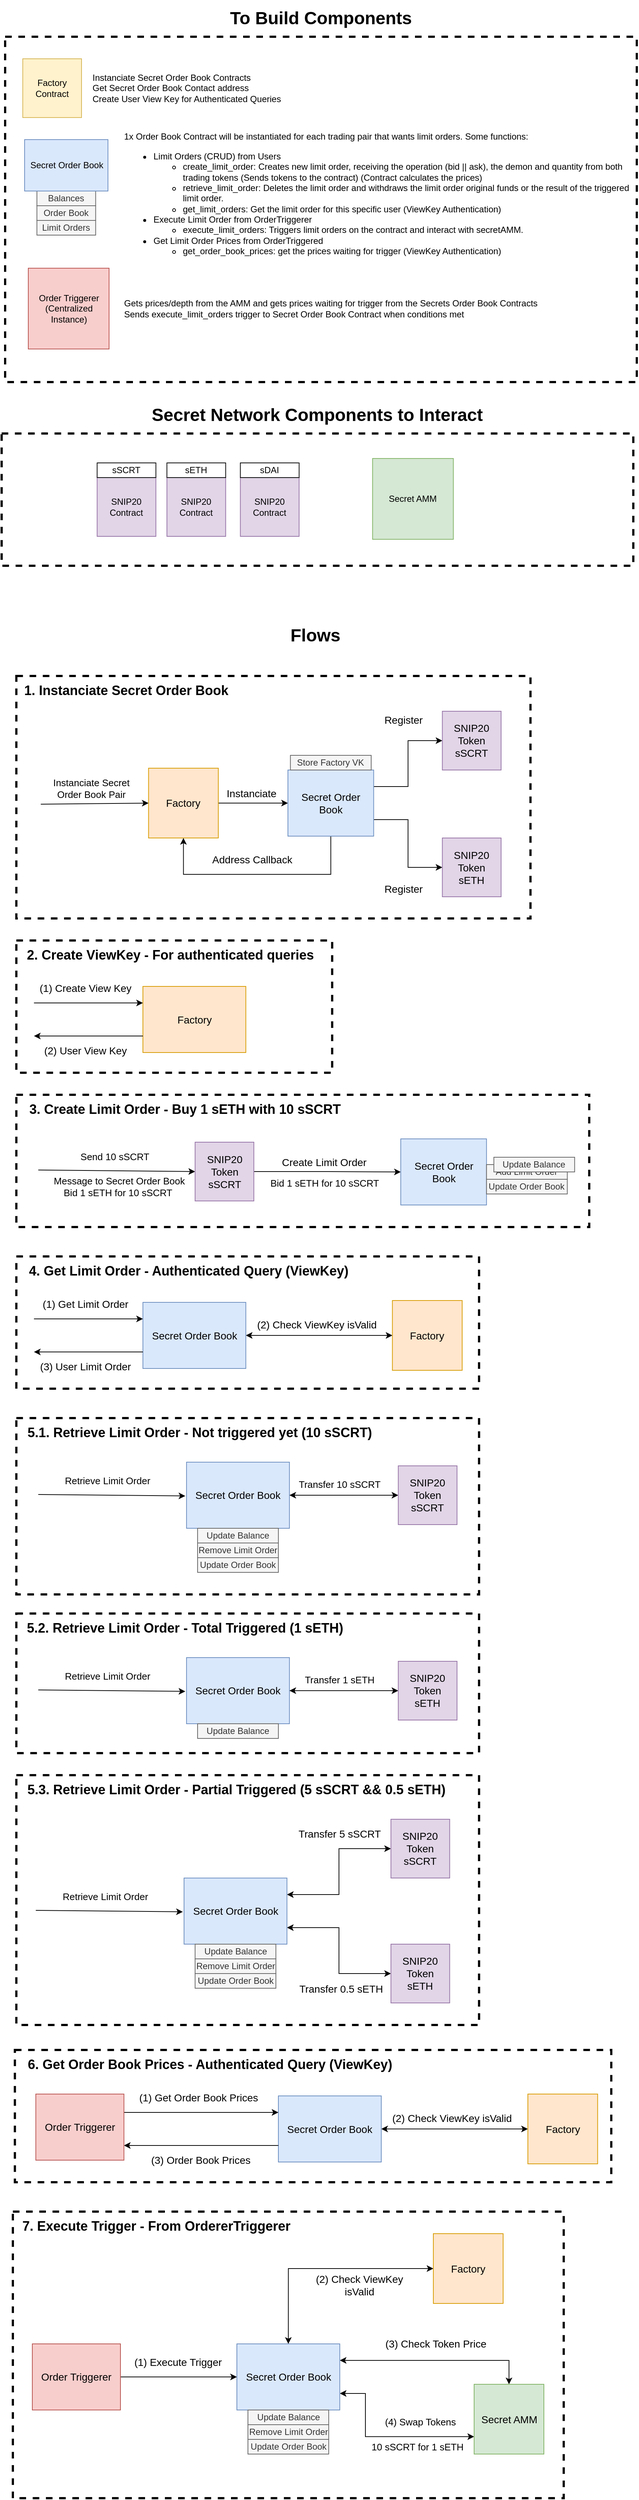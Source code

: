 <mxfile version="14.2.7" type="github">
  <diagram id="5oaMH4ZUgWZp9NCCxD_T" name="Page-1">
    <mxGraphModel dx="3560" dy="2648" grid="1" gridSize="10" guides="1" tooltips="1" connect="1" arrows="1" fold="1" page="1" pageScale="1" pageWidth="850" pageHeight="1100" math="0" shadow="0">
      <root>
        <mxCell id="0" />
        <mxCell id="1" parent="0" />
        <mxCell id="tTHf1RySXlvjNt78tsi--60" value="" style="rounded=0;whiteSpace=wrap;html=1;dashed=1;strokeWidth=3;" parent="1" vertex="1">
          <mxGeometry x="-174.75" y="140" width="700" height="330" as="geometry" />
        </mxCell>
        <mxCell id="tTHf1RySXlvjNt78tsi--49" value="" style="rounded=0;whiteSpace=wrap;html=1;dashed=1;strokeWidth=3;" parent="1" vertex="1">
          <mxGeometry x="-194.75" y="-190" width="860" height="180" as="geometry" />
        </mxCell>
        <mxCell id="tTHf1RySXlvjNt78tsi--26" value="" style="rounded=0;whiteSpace=wrap;html=1;dashed=1;strokeWidth=3;" parent="1" vertex="1">
          <mxGeometry x="-190" y="-730" width="860" height="470" as="geometry" />
        </mxCell>
        <mxCell id="tTHf1RySXlvjNt78tsi--21" value="SNIP20&lt;br&gt;Contract" style="whiteSpace=wrap;html=1;aspect=fixed;fillColor=#e1d5e7;strokeColor=#9673a6;" parent="1" vertex="1">
          <mxGeometry x="30.25" y="-130" width="80" height="80" as="geometry" />
        </mxCell>
        <mxCell id="tTHf1RySXlvjNt78tsi--22" value="sETH" style="rounded=0;whiteSpace=wrap;html=1;" parent="1" vertex="1">
          <mxGeometry x="30.25" y="-150" width="80" height="20" as="geometry" />
        </mxCell>
        <mxCell id="tTHf1RySXlvjNt78tsi--23" value="SNIP20&lt;br&gt;Contract" style="whiteSpace=wrap;html=1;aspect=fixed;fillColor=#e1d5e7;strokeColor=#9673a6;" parent="1" vertex="1">
          <mxGeometry x="130.25" y="-130" width="80" height="80" as="geometry" />
        </mxCell>
        <mxCell id="tTHf1RySXlvjNt78tsi--24" value="sDAI" style="rounded=0;whiteSpace=wrap;html=1;" parent="1" vertex="1">
          <mxGeometry x="130.25" y="-150" width="80" height="20" as="geometry" />
        </mxCell>
        <mxCell id="tTHf1RySXlvjNt78tsi--25" value="&lt;b&gt;&lt;font style=&quot;font-size: 24px&quot;&gt;Secret Network Components to Interact&lt;/font&gt;&lt;/b&gt;" style="text;html=1;strokeColor=none;fillColor=none;align=center;verticalAlign=middle;whiteSpace=wrap;rounded=0;" parent="1" vertex="1">
          <mxGeometry x="-184.75" y="-240" width="840" height="50" as="geometry" />
        </mxCell>
        <mxCell id="tTHf1RySXlvjNt78tsi--30" value="Factory Contract" style="whiteSpace=wrap;html=1;aspect=fixed;fillColor=#fff2cc;strokeColor=#d6b656;" parent="1" vertex="1">
          <mxGeometry x="-166" y="-700" width="80" height="80" as="geometry" />
        </mxCell>
        <mxCell id="tTHf1RySXlvjNt78tsi--31" value="Instanciate Secret Order Book Contracts&lt;br&gt;Get Secret Order Book Contact address&lt;br&gt;Create User View Key for Authenticated Queries" style="text;html=1;strokeColor=none;fillColor=none;align=left;verticalAlign=middle;whiteSpace=wrap;rounded=0;dashed=1;" parent="1" vertex="1">
          <mxGeometry x="-72.87" y="-690" width="332.5" height="60" as="geometry" />
        </mxCell>
        <mxCell id="tTHf1RySXlvjNt78tsi--35" value="1x Order Book Contract will be instantiated for each trading pair that wants limit orders. Some functions:&lt;br&gt;&lt;ul&gt;&lt;li&gt;Limit Orders (CRUD) from Users&lt;/li&gt;&lt;ul&gt;&lt;li&gt;create_limit_order: Creates new limit order, receiving the operation (bid || ask), the demon and quantity from both trading tokens (Sends tokens to the contract) (Contract calculates the prices)&lt;/li&gt;&lt;li&gt;retrieve_limit_order: Deletes the limit order and withdraws the limit order original funds or the result of the triggered limit order.&lt;/li&gt;&lt;li&gt;get_limit_orders: Get the limit order for this specific user (ViewKey Authentication)&lt;/li&gt;&lt;/ul&gt;&lt;li&gt;Execute Limit Order from OrderTriggerer&lt;/li&gt;&lt;ul&gt;&lt;li&gt;execute_limit_orders: Triggers limit orders on the contract and interact with secretAMM.&lt;/li&gt;&lt;/ul&gt;&lt;li&gt;Get Limit Order Prices from OrderTriggered&lt;/li&gt;&lt;ul&gt;&lt;li&gt;get_order_book_prices: get the prices waiting for trigger (ViewKey Authentication)&lt;/li&gt;&lt;/ul&gt;&lt;/ul&gt;" style="text;html=1;strokeColor=none;fillColor=none;align=left;verticalAlign=middle;whiteSpace=wrap;rounded=0;dashed=1;" parent="1" vertex="1">
          <mxGeometry x="-30" y="-605" width="690" height="190" as="geometry" />
        </mxCell>
        <mxCell id="tTHf1RySXlvjNt78tsi--40" value="&lt;b&gt;&lt;font style=&quot;font-size: 24px&quot;&gt;To Build Components&lt;/font&gt;&lt;/b&gt;" style="text;html=1;strokeColor=none;fillColor=none;align=center;verticalAlign=middle;whiteSpace=wrap;rounded=0;" parent="1" vertex="1">
          <mxGeometry x="-180" y="-780" width="840" height="50" as="geometry" />
        </mxCell>
        <mxCell id="tTHf1RySXlvjNt78tsi--41" value="Order Triggerer&lt;br&gt;(Centralized Instance)" style="whiteSpace=wrap;html=1;aspect=fixed;fillColor=#f8cecc;strokeColor=#b85450;" parent="1" vertex="1">
          <mxGeometry x="-158.5" y="-415" width="110" height="110" as="geometry" />
        </mxCell>
        <mxCell id="tTHf1RySXlvjNt78tsi--42" value="Gets prices/depth from the AMM and gets prices waiting for trigger from the Secrets Order Book Contracts&lt;br&gt;Sends execute_limit_orders trigger to Secret Order Book Contract when conditions met&amp;nbsp;" style="text;html=1;strokeColor=none;fillColor=none;align=left;verticalAlign=middle;whiteSpace=wrap;rounded=0;dashed=1;" parent="1" vertex="1">
          <mxGeometry x="-30" y="-390" width="592.5" height="60" as="geometry" />
        </mxCell>
        <mxCell id="tTHf1RySXlvjNt78tsi--43" value="SNIP20&lt;br&gt;Contract" style="whiteSpace=wrap;html=1;aspect=fixed;fillColor=#e1d5e7;strokeColor=#9673a6;" parent="1" vertex="1">
          <mxGeometry x="-64.75" y="-130" width="80" height="80" as="geometry" />
        </mxCell>
        <mxCell id="tTHf1RySXlvjNt78tsi--44" value="sSCRT" style="rounded=0;whiteSpace=wrap;html=1;" parent="1" vertex="1">
          <mxGeometry x="-64.75" y="-150" width="80" height="20" as="geometry" />
        </mxCell>
        <mxCell id="tTHf1RySXlvjNt78tsi--48" value="Secret AMM" style="whiteSpace=wrap;html=1;aspect=fixed;fillColor=#d5e8d4;strokeColor=#82b366;" parent="1" vertex="1">
          <mxGeometry x="310.25" y="-156" width="110" height="110" as="geometry" />
        </mxCell>
        <mxCell id="tTHf1RySXlvjNt78tsi--51" value="Balances" style="rounded=0;whiteSpace=wrap;html=1;fillColor=#f5f5f5;strokeColor=#666666;fontColor=#333333;" parent="1" vertex="1">
          <mxGeometry x="-146.75" y="-520" width="80" height="20" as="geometry" />
        </mxCell>
        <mxCell id="tTHf1RySXlvjNt78tsi--53" value="Order Book" style="rounded=0;whiteSpace=wrap;html=1;fillColor=#f5f5f5;strokeColor=#666666;fontColor=#333333;" parent="1" vertex="1">
          <mxGeometry x="-146.75" y="-500" width="80" height="20" as="geometry" />
        </mxCell>
        <mxCell id="tTHf1RySXlvjNt78tsi--55" value="Limit Orders" style="rounded=0;whiteSpace=wrap;html=1;fillColor=#f5f5f5;strokeColor=#666666;fontColor=#333333;" parent="1" vertex="1">
          <mxGeometry x="-146.75" y="-480" width="80" height="20" as="geometry" />
        </mxCell>
        <mxCell id="tTHf1RySXlvjNt78tsi--57" value="Secret Order Book" style="rounded=0;whiteSpace=wrap;html=1;fillColor=#dae8fc;strokeColor=#6c8ebf;" parent="1" vertex="1">
          <mxGeometry x="-163.5" y="-590" width="113.5" height="70" as="geometry" />
        </mxCell>
        <mxCell id="tTHf1RySXlvjNt78tsi--59" value="&lt;b&gt;&lt;font style=&quot;font-size: 18px&quot;&gt;1. Instanciate Secret Order Book&lt;/font&gt;&lt;/b&gt;" style="text;html=1;strokeColor=none;fillColor=none;align=center;verticalAlign=middle;whiteSpace=wrap;rounded=0;dashed=1;" parent="1" vertex="1">
          <mxGeometry x="-194.75" y="150" width="340" height="20" as="geometry" />
        </mxCell>
        <mxCell id="tTHf1RySXlvjNt78tsi--72" value="&lt;font style=&quot;font-size: 14px&quot;&gt;Instanciate&lt;/font&gt;" style="edgeStyle=orthogonalEdgeStyle;rounded=0;orthogonalLoop=1;jettySize=auto;html=1;exitX=1;exitY=0.5;exitDx=0;exitDy=0;" parent="1" source="tTHf1RySXlvjNt78tsi--61" target="tTHf1RySXlvjNt78tsi--62" edge="1">
          <mxGeometry x="-0.05" y="13" relative="1" as="geometry">
            <mxPoint as="offset" />
          </mxGeometry>
        </mxCell>
        <mxCell id="tTHf1RySXlvjNt78tsi--61" value="&lt;font style=&quot;font-size: 14px&quot;&gt;Factory&lt;/font&gt;" style="whiteSpace=wrap;html=1;aspect=fixed;fillColor=#ffe6cc;strokeColor=#d79b00;" parent="1" vertex="1">
          <mxGeometry x="5.25" y="265.5" width="95" height="95" as="geometry" />
        </mxCell>
        <mxCell id="tTHf1RySXlvjNt78tsi--76" style="edgeStyle=orthogonalEdgeStyle;rounded=0;orthogonalLoop=1;jettySize=auto;html=1;exitX=1;exitY=0.25;exitDx=0;exitDy=0;entryX=0;entryY=0.5;entryDx=0;entryDy=0;fontSize=13;" parent="1" source="tTHf1RySXlvjNt78tsi--62" target="tTHf1RySXlvjNt78tsi--70" edge="1">
          <mxGeometry relative="1" as="geometry" />
        </mxCell>
        <mxCell id="tTHf1RySXlvjNt78tsi--79" value="&lt;font style=&quot;font-size: 14px&quot;&gt;Register&lt;/font&gt;" style="edgeLabel;html=1;align=center;verticalAlign=middle;resizable=0;points=[];fontSize=14;" parent="tTHf1RySXlvjNt78tsi--76" vertex="1" connectable="0">
          <mxGeometry x="-0.441" y="2" relative="1" as="geometry">
            <mxPoint x="-3.53" y="-88.53" as="offset" />
          </mxGeometry>
        </mxCell>
        <mxCell id="tTHf1RySXlvjNt78tsi--77" style="edgeStyle=orthogonalEdgeStyle;rounded=0;orthogonalLoop=1;jettySize=auto;html=1;exitX=1;exitY=0.75;exitDx=0;exitDy=0;entryX=0;entryY=0.5;entryDx=0;entryDy=0;fontSize=13;" parent="1" source="tTHf1RySXlvjNt78tsi--62" target="tTHf1RySXlvjNt78tsi--68" edge="1">
          <mxGeometry relative="1" as="geometry" />
        </mxCell>
        <mxCell id="tTHf1RySXlvjNt78tsi--80" value="Register" style="edgeLabel;html=1;align=center;verticalAlign=middle;resizable=0;points=[];fontSize=14;" parent="tTHf1RySXlvjNt78tsi--77" vertex="1" connectable="0">
          <mxGeometry x="0.206" relative="1" as="geometry">
            <mxPoint x="-6.79" y="46.03" as="offset" />
          </mxGeometry>
        </mxCell>
        <mxCell id="tTHf1RySXlvjNt78tsi--81" style="edgeStyle=orthogonalEdgeStyle;rounded=0;orthogonalLoop=1;jettySize=auto;html=1;exitX=0.5;exitY=1;exitDx=0;exitDy=0;entryX=0.5;entryY=1;entryDx=0;entryDy=0;fontSize=14;" parent="1" source="tTHf1RySXlvjNt78tsi--62" target="tTHf1RySXlvjNt78tsi--61" edge="1">
          <mxGeometry relative="1" as="geometry">
            <Array as="points">
              <mxPoint x="253.25" y="410" />
              <mxPoint x="53.25" y="410" />
            </Array>
          </mxGeometry>
        </mxCell>
        <mxCell id="tTHf1RySXlvjNt78tsi--82" value="Address Callback" style="edgeLabel;html=1;align=center;verticalAlign=middle;resizable=0;points=[];fontSize=14;" parent="tTHf1RySXlvjNt78tsi--81" vertex="1" connectable="0">
          <mxGeometry x="0.266" relative="1" as="geometry">
            <mxPoint x="31.84" y="-20.06" as="offset" />
          </mxGeometry>
        </mxCell>
        <mxCell id="tTHf1RySXlvjNt78tsi--62" value="&lt;font style=&quot;font-size: 14px&quot;&gt;Secret Order Book&lt;/font&gt;" style="rounded=0;whiteSpace=wrap;html=1;fillColor=#dae8fc;strokeColor=#6c8ebf;" parent="1" vertex="1">
          <mxGeometry x="195" y="268" width="116.75" height="90" as="geometry" />
        </mxCell>
        <mxCell id="tTHf1RySXlvjNt78tsi--68" value="&lt;font style=&quot;font-size: 14px&quot;&gt;SNIP20&lt;br&gt;Token&lt;br&gt;sETH&lt;br&gt;&lt;/font&gt;" style="whiteSpace=wrap;html=1;aspect=fixed;fillColor=#e1d5e7;strokeColor=#9673a6;" parent="1" vertex="1">
          <mxGeometry x="405.25" y="360.5" width="80" height="80" as="geometry" />
        </mxCell>
        <mxCell id="tTHf1RySXlvjNt78tsi--70" value="&lt;font style=&quot;font-size: 14px&quot;&gt;SNIP20&lt;br&gt;Token&lt;br&gt;sSCRT&lt;br&gt;&lt;/font&gt;" style="whiteSpace=wrap;html=1;aspect=fixed;fillColor=#e1d5e7;strokeColor=#9673a6;" parent="1" vertex="1">
          <mxGeometry x="405.25" y="188" width="80" height="80" as="geometry" />
        </mxCell>
        <mxCell id="tTHf1RySXlvjNt78tsi--73" value="" style="endArrow=classic;html=1;entryX=0;entryY=0.5;entryDx=0;entryDy=0;" parent="1" target="tTHf1RySXlvjNt78tsi--61" edge="1">
          <mxGeometry width="50" height="50" relative="1" as="geometry">
            <mxPoint x="-141.5" y="314.5" as="sourcePoint" />
            <mxPoint x="8.5" y="315" as="targetPoint" />
          </mxGeometry>
        </mxCell>
        <mxCell id="tTHf1RySXlvjNt78tsi--74" value="Instanciate Secret &lt;br style=&quot;font-size: 13px;&quot;&gt;Order Book Pair" style="edgeLabel;html=1;align=center;verticalAlign=middle;resizable=0;points=[];fontStyle=0;fontSize=13;" parent="tTHf1RySXlvjNt78tsi--73" vertex="1" connectable="0">
          <mxGeometry x="0.492" y="1" relative="1" as="geometry">
            <mxPoint x="-41.47" y="-19.37" as="offset" />
          </mxGeometry>
        </mxCell>
        <mxCell id="Mdr6AUOhPEwGtwTT3Bjl-1" value="" style="rounded=0;whiteSpace=wrap;html=1;dashed=1;strokeWidth=3;" parent="1" vertex="1">
          <mxGeometry x="-174.75" y="710" width="780" height="180" as="geometry" />
        </mxCell>
        <mxCell id="Mdr6AUOhPEwGtwTT3Bjl-2" value="&lt;b&gt;&lt;font style=&quot;font-size: 18px&quot;&gt;3. Create Limit Order - Buy 1 sETH with 10 sSCRT&lt;br&gt;&lt;/font&gt;&lt;/b&gt;" style="text;html=1;strokeColor=none;fillColor=none;align=center;verticalAlign=middle;whiteSpace=wrap;rounded=0;dashed=1;" parent="1" vertex="1">
          <mxGeometry x="-164.75" y="720" width="440" height="20" as="geometry" />
        </mxCell>
        <mxCell id="Mdr6AUOhPEwGtwTT3Bjl-3" value="&lt;span style=&quot;font-size: 14px&quot;&gt;Create Limit Order&lt;/span&gt;" style="edgeStyle=orthogonalEdgeStyle;rounded=0;orthogonalLoop=1;jettySize=auto;html=1;exitX=1;exitY=0.5;exitDx=0;exitDy=0;" parent="1" source="Mdr6AUOhPEwGtwTT3Bjl-16" target="Mdr6AUOhPEwGtwTT3Bjl-11" edge="1">
          <mxGeometry x="-0.05" y="13" relative="1" as="geometry">
            <mxPoint as="offset" />
            <mxPoint x="163.63" y="812.5" as="sourcePoint" />
          </mxGeometry>
        </mxCell>
        <mxCell id="Mdr6AUOhPEwGtwTT3Bjl-11" value="&lt;font style=&quot;font-size: 14px&quot;&gt;Secret Order Book&lt;/font&gt;" style="rounded=0;whiteSpace=wrap;html=1;fillColor=#dae8fc;strokeColor=#6c8ebf;" parent="1" vertex="1">
          <mxGeometry x="348.63" y="770" width="116.75" height="90" as="geometry" />
        </mxCell>
        <mxCell id="Mdr6AUOhPEwGtwTT3Bjl-14" value="" style="endArrow=classic;html=1;entryX=0;entryY=0.5;entryDx=0;entryDy=0;exitX=0.029;exitY=0.524;exitDx=0;exitDy=0;exitPerimeter=0;" parent="1" target="Mdr6AUOhPEwGtwTT3Bjl-16" edge="1">
          <mxGeometry width="50" height="50" relative="1" as="geometry">
            <mxPoint x="-144.87" y="812.42" as="sourcePoint" />
            <mxPoint x="14.83" y="812.5" as="targetPoint" />
          </mxGeometry>
        </mxCell>
        <mxCell id="Mdr6AUOhPEwGtwTT3Bjl-15" value="Send 10 sSCRT" style="edgeLabel;html=1;align=center;verticalAlign=middle;resizable=0;points=[];fontStyle=0;fontSize=13;" parent="Mdr6AUOhPEwGtwTT3Bjl-14" vertex="1" connectable="0">
          <mxGeometry x="0.492" y="1" relative="1" as="geometry">
            <mxPoint x="-55.5" y="-19.37" as="offset" />
          </mxGeometry>
        </mxCell>
        <mxCell id="Mdr6AUOhPEwGtwTT3Bjl-16" value="&lt;font style=&quot;font-size: 14px&quot;&gt;SNIP20&lt;br&gt;Token&lt;br&gt;sSCRT&lt;br&gt;&lt;/font&gt;" style="whiteSpace=wrap;html=1;aspect=fixed;fillColor=#e1d5e7;strokeColor=#9673a6;" parent="1" vertex="1">
          <mxGeometry x="68.63" y="774.5" width="80" height="80" as="geometry" />
        </mxCell>
        <mxCell id="Mdr6AUOhPEwGtwTT3Bjl-18" value="Message to Secret Order Book&lt;br&gt;Bid 1 sETH for 10 sSCRT&amp;nbsp;" style="edgeLabel;html=1;align=center;verticalAlign=middle;resizable=0;points=[];fontStyle=0;fontSize=13;" parent="1" vertex="1" connectable="0">
          <mxGeometry x="-31.366" y="839.496" as="geometry">
            <mxPoint x="-4" y="-5" as="offset" />
          </mxGeometry>
        </mxCell>
        <mxCell id="Mdr6AUOhPEwGtwTT3Bjl-21" value="&lt;span style=&quot;font-size: 13px ; background-color: rgb(255 , 255 , 255)&quot;&gt;Bid 1 sETH for 10 sSCRT&amp;nbsp;&lt;/span&gt;" style="text;html=1;strokeColor=none;fillColor=none;align=center;verticalAlign=middle;whiteSpace=wrap;rounded=0;dashed=1;fontSize=14;" parent="1" vertex="1">
          <mxGeometry x="166.63" y="819.5" width="160" height="20" as="geometry" />
        </mxCell>
        <mxCell id="Mdr6AUOhPEwGtwTT3Bjl-25" value="Store Factory VK" style="rounded=0;whiteSpace=wrap;html=1;strokeWidth=1;fontSize=12;fillColor=#f5f5f5;strokeColor=#666666;fontColor=#333333;" parent="1" vertex="1">
          <mxGeometry x="198.38" y="248" width="110" height="20" as="geometry" />
        </mxCell>
        <mxCell id="Mdr6AUOhPEwGtwTT3Bjl-26" value="Add Limit Order" style="rounded=0;whiteSpace=wrap;html=1;strokeWidth=1;fontSize=12;fillColor=#f5f5f5;strokeColor=#666666;fontColor=#333333;" parent="1" vertex="1">
          <mxGeometry x="465.38" y="805" width="110" height="20" as="geometry" />
        </mxCell>
        <mxCell id="Mdr6AUOhPEwGtwTT3Bjl-27" value="Update Order Book" style="rounded=0;whiteSpace=wrap;html=1;strokeWidth=1;fontSize=12;fillColor=#f5f5f5;strokeColor=#666666;fontColor=#333333;" parent="1" vertex="1">
          <mxGeometry x="465.38" y="825" width="110" height="20" as="geometry" />
        </mxCell>
        <mxCell id="Mdr6AUOhPEwGtwTT3Bjl-41" value="" style="rounded=0;whiteSpace=wrap;html=1;dashed=1;strokeWidth=3;" parent="1" vertex="1">
          <mxGeometry x="-174.75" y="1150" width="630" height="240" as="geometry" />
        </mxCell>
        <mxCell id="Mdr6AUOhPEwGtwTT3Bjl-42" value="&lt;b&gt;&lt;font style=&quot;font-size: 18px&quot;&gt;5.1. Retrieve Limit Order - Not triggered yet (10 sSCRT)&lt;br&gt;&lt;/font&gt;&lt;/b&gt;" style="text;html=1;strokeColor=none;fillColor=none;align=center;verticalAlign=middle;whiteSpace=wrap;rounded=0;dashed=1;" parent="1" vertex="1">
          <mxGeometry x="-164.75" y="1160" width="480" height="20" as="geometry" />
        </mxCell>
        <mxCell id="Mdr6AUOhPEwGtwTT3Bjl-44" value="&lt;font style=&quot;font-size: 14px&quot;&gt;Secret Order Book&lt;/font&gt;" style="rounded=0;whiteSpace=wrap;html=1;fillColor=#dae8fc;strokeColor=#6c8ebf;" parent="1" vertex="1">
          <mxGeometry x="56.95" y="1210" width="140.13" height="90" as="geometry" />
        </mxCell>
        <mxCell id="Mdr6AUOhPEwGtwTT3Bjl-45" value="" style="endArrow=classic;html=1;entryX=0;entryY=0.5;entryDx=0;entryDy=0;exitX=1;exitY=0.5;exitDx=0;exitDy=0;startArrow=classic;startFill=1;" parent="1" source="Mdr6AUOhPEwGtwTT3Bjl-44" target="Mdr6AUOhPEwGtwTT3Bjl-47" edge="1">
          <mxGeometry width="50" height="50" relative="1" as="geometry">
            <mxPoint x="655.25" y="1167.92" as="sourcePoint" />
            <mxPoint x="814.95" y="1168" as="targetPoint" />
          </mxGeometry>
        </mxCell>
        <mxCell id="Mdr6AUOhPEwGtwTT3Bjl-46" value="Transfer 10 sSCRT" style="edgeLabel;html=1;align=center;verticalAlign=middle;resizable=0;points=[];fontStyle=0;fontSize=13;" parent="Mdr6AUOhPEwGtwTT3Bjl-45" vertex="1" connectable="0">
          <mxGeometry x="0.492" y="1" relative="1" as="geometry">
            <mxPoint x="-42.83" y="-14.0" as="offset" />
          </mxGeometry>
        </mxCell>
        <mxCell id="Mdr6AUOhPEwGtwTT3Bjl-47" value="&lt;font style=&quot;font-size: 14px&quot;&gt;SNIP20&lt;br&gt;Token&lt;br&gt;sSCRT&lt;br&gt;&lt;/font&gt;" style="whiteSpace=wrap;html=1;aspect=fixed;fillColor=#e1d5e7;strokeColor=#9673a6;" parent="1" vertex="1">
          <mxGeometry x="345.25" y="1215" width="80" height="80" as="geometry" />
        </mxCell>
        <mxCell id="Mdr6AUOhPEwGtwTT3Bjl-50" value="Update Balance" style="rounded=0;whiteSpace=wrap;html=1;strokeWidth=1;fontSize=12;fillColor=#f5f5f5;strokeColor=#666666;fontColor=#333333;" parent="1" vertex="1">
          <mxGeometry x="72.01" y="1300" width="110" height="20" as="geometry" />
        </mxCell>
        <mxCell id="Mdr6AUOhPEwGtwTT3Bjl-51" value="Remove Limit Order" style="rounded=0;whiteSpace=wrap;html=1;strokeWidth=1;fontSize=12;fillColor=#f5f5f5;strokeColor=#666666;fontColor=#333333;" parent="1" vertex="1">
          <mxGeometry x="72.01" y="1320" width="110" height="20" as="geometry" />
        </mxCell>
        <mxCell id="Mdr6AUOhPEwGtwTT3Bjl-52" value="Update Order Book" style="rounded=0;whiteSpace=wrap;html=1;strokeWidth=1;fontSize=12;fillColor=#f5f5f5;strokeColor=#666666;fontColor=#333333;" parent="1" vertex="1">
          <mxGeometry x="72.01" y="1340" width="110" height="20" as="geometry" />
        </mxCell>
        <mxCell id="Mdr6AUOhPEwGtwTT3Bjl-53" value="" style="endArrow=classic;html=1;exitX=0.029;exitY=0.524;exitDx=0;exitDy=0;exitPerimeter=0;" parent="1" edge="1">
          <mxGeometry width="50" height="50" relative="1" as="geometry">
            <mxPoint x="-144.87" y="1253.96" as="sourcePoint" />
            <mxPoint x="55.25" y="1256" as="targetPoint" />
          </mxGeometry>
        </mxCell>
        <mxCell id="Mdr6AUOhPEwGtwTT3Bjl-54" value="Retrieve Limit Order" style="edgeLabel;html=1;align=center;verticalAlign=middle;resizable=0;points=[];fontStyle=0;fontSize=13;" parent="Mdr6AUOhPEwGtwTT3Bjl-53" vertex="1" connectable="0">
          <mxGeometry x="0.492" y="1" relative="1" as="geometry">
            <mxPoint x="-55.5" y="-19.37" as="offset" />
          </mxGeometry>
        </mxCell>
        <mxCell id="Mdr6AUOhPEwGtwTT3Bjl-55" value="" style="rounded=0;whiteSpace=wrap;html=1;dashed=1;strokeWidth=3;" parent="1" vertex="1">
          <mxGeometry x="-174.75" y="1416" width="630" height="190" as="geometry" />
        </mxCell>
        <mxCell id="Mdr6AUOhPEwGtwTT3Bjl-56" value="&lt;b&gt;&lt;font style=&quot;font-size: 18px&quot;&gt;5.2. Retrieve Limit Order - Total Triggered (1 sETH)&lt;br&gt;&lt;/font&gt;&lt;/b&gt;" style="text;html=1;strokeColor=none;fillColor=none;align=center;verticalAlign=middle;whiteSpace=wrap;rounded=0;dashed=1;" parent="1" vertex="1">
          <mxGeometry x="-164.75" y="1426" width="440" height="20" as="geometry" />
        </mxCell>
        <mxCell id="Mdr6AUOhPEwGtwTT3Bjl-57" value="&lt;font style=&quot;font-size: 14px&quot;&gt;Secret Order Book&lt;/font&gt;" style="rounded=0;whiteSpace=wrap;html=1;fillColor=#dae8fc;strokeColor=#6c8ebf;" parent="1" vertex="1">
          <mxGeometry x="56.95" y="1476" width="140.13" height="90" as="geometry" />
        </mxCell>
        <mxCell id="Mdr6AUOhPEwGtwTT3Bjl-58" value="" style="endArrow=classic;html=1;entryX=0;entryY=0.5;entryDx=0;entryDy=0;exitX=1;exitY=0.5;exitDx=0;exitDy=0;startArrow=classic;startFill=1;" parent="1" source="Mdr6AUOhPEwGtwTT3Bjl-57" target="Mdr6AUOhPEwGtwTT3Bjl-60" edge="1">
          <mxGeometry width="50" height="50" relative="1" as="geometry">
            <mxPoint x="655.25" y="1433.92" as="sourcePoint" />
            <mxPoint x="814.95" y="1434" as="targetPoint" />
          </mxGeometry>
        </mxCell>
        <mxCell id="Mdr6AUOhPEwGtwTT3Bjl-59" value="Transfer 1 sETH" style="edgeLabel;html=1;align=center;verticalAlign=middle;resizable=0;points=[];fontStyle=0;fontSize=13;" parent="Mdr6AUOhPEwGtwTT3Bjl-58" vertex="1" connectable="0">
          <mxGeometry x="0.492" y="1" relative="1" as="geometry">
            <mxPoint x="-42.83" y="-14.0" as="offset" />
          </mxGeometry>
        </mxCell>
        <mxCell id="Mdr6AUOhPEwGtwTT3Bjl-60" value="&lt;font style=&quot;font-size: 14px&quot;&gt;SNIP20&lt;br&gt;Token&lt;br&gt;sETH&lt;br&gt;&lt;/font&gt;" style="whiteSpace=wrap;html=1;aspect=fixed;fillColor=#e1d5e7;strokeColor=#9673a6;" parent="1" vertex="1">
          <mxGeometry x="345.25" y="1481" width="80" height="80" as="geometry" />
        </mxCell>
        <mxCell id="Mdr6AUOhPEwGtwTT3Bjl-61" value="Update Balance" style="rounded=0;whiteSpace=wrap;html=1;strokeWidth=1;fontSize=12;fillColor=#f5f5f5;strokeColor=#666666;fontColor=#333333;" parent="1" vertex="1">
          <mxGeometry x="72.01" y="1566" width="110" height="20" as="geometry" />
        </mxCell>
        <mxCell id="Mdr6AUOhPEwGtwTT3Bjl-64" value="" style="endArrow=classic;html=1;exitX=0.029;exitY=0.524;exitDx=0;exitDy=0;exitPerimeter=0;" parent="1" edge="1">
          <mxGeometry width="50" height="50" relative="1" as="geometry">
            <mxPoint x="-144.87" y="1519.96" as="sourcePoint" />
            <mxPoint x="55.25" y="1522" as="targetPoint" />
          </mxGeometry>
        </mxCell>
        <mxCell id="Mdr6AUOhPEwGtwTT3Bjl-65" value="Retrieve Limit Order" style="edgeLabel;html=1;align=center;verticalAlign=middle;resizable=0;points=[];fontStyle=0;fontSize=13;" parent="Mdr6AUOhPEwGtwTT3Bjl-64" vertex="1" connectable="0">
          <mxGeometry x="0.492" y="1" relative="1" as="geometry">
            <mxPoint x="-55.5" y="-19.37" as="offset" />
          </mxGeometry>
        </mxCell>
        <mxCell id="Mdr6AUOhPEwGtwTT3Bjl-66" value="" style="rounded=0;whiteSpace=wrap;html=1;dashed=1;strokeWidth=3;" parent="1" vertex="1">
          <mxGeometry x="-174.75" y="1636" width="630" height="340" as="geometry" />
        </mxCell>
        <mxCell id="Mdr6AUOhPEwGtwTT3Bjl-67" value="&lt;b&gt;&lt;font style=&quot;font-size: 18px&quot;&gt;5.3. Retrieve Limit Order - Partial Triggered (5 sSCRT &amp;amp;&amp;amp; 0.5 sETH)&lt;br&gt;&lt;/font&gt;&lt;/b&gt;" style="text;html=1;strokeColor=none;fillColor=none;align=center;verticalAlign=middle;whiteSpace=wrap;rounded=0;dashed=1;" parent="1" vertex="1">
          <mxGeometry x="-164.75" y="1646" width="580" height="20" as="geometry" />
        </mxCell>
        <mxCell id="Mdr6AUOhPEwGtwTT3Bjl-79" style="edgeStyle=orthogonalEdgeStyle;rounded=0;orthogonalLoop=1;jettySize=auto;html=1;exitX=1;exitY=0.25;exitDx=0;exitDy=0;entryX=0;entryY=0.5;entryDx=0;entryDy=0;startArrow=classic;startFill=1;fontSize=12;" parent="1" source="Mdr6AUOhPEwGtwTT3Bjl-68" target="Mdr6AUOhPEwGtwTT3Bjl-71" edge="1">
          <mxGeometry relative="1" as="geometry" />
        </mxCell>
        <mxCell id="Mdr6AUOhPEwGtwTT3Bjl-83" value="Transfer 5 sSCRT" style="edgeLabel;html=1;align=center;verticalAlign=middle;resizable=0;points=[];fontSize=14;" parent="Mdr6AUOhPEwGtwTT3Bjl-79" vertex="1" connectable="0">
          <mxGeometry x="0.476" relative="1" as="geometry">
            <mxPoint x="-16.57" y="-20.04" as="offset" />
          </mxGeometry>
        </mxCell>
        <mxCell id="Mdr6AUOhPEwGtwTT3Bjl-81" style="edgeStyle=orthogonalEdgeStyle;rounded=0;orthogonalLoop=1;jettySize=auto;html=1;exitX=1;exitY=0.75;exitDx=0;exitDy=0;startArrow=classic;startFill=1;fontSize=12;" parent="1" source="Mdr6AUOhPEwGtwTT3Bjl-68" target="Mdr6AUOhPEwGtwTT3Bjl-80" edge="1">
          <mxGeometry relative="1" as="geometry" />
        </mxCell>
        <mxCell id="Mdr6AUOhPEwGtwTT3Bjl-84" value="Transfer 0.5 sETH" style="edgeLabel;html=1;align=center;verticalAlign=middle;resizable=0;points=[];fontSize=14;" parent="Mdr6AUOhPEwGtwTT3Bjl-81" vertex="1" connectable="0">
          <mxGeometry x="0.146" y="2" relative="1" as="geometry">
            <mxPoint y="36.79" as="offset" />
          </mxGeometry>
        </mxCell>
        <mxCell id="Mdr6AUOhPEwGtwTT3Bjl-68" value="&lt;font style=&quot;font-size: 14px&quot;&gt;Secret Order Book&lt;/font&gt;" style="rounded=0;whiteSpace=wrap;html=1;fillColor=#dae8fc;strokeColor=#6c8ebf;" parent="1" vertex="1">
          <mxGeometry x="53.57" y="1776" width="140.13" height="90" as="geometry" />
        </mxCell>
        <mxCell id="Mdr6AUOhPEwGtwTT3Bjl-71" value="&lt;font style=&quot;font-size: 14px&quot;&gt;SNIP20&lt;br&gt;Token&lt;br&gt;sSCRT&lt;br&gt;&lt;/font&gt;" style="whiteSpace=wrap;html=1;aspect=fixed;fillColor=#e1d5e7;strokeColor=#9673a6;" parent="1" vertex="1">
          <mxGeometry x="335.25" y="1696" width="80" height="80" as="geometry" />
        </mxCell>
        <mxCell id="Mdr6AUOhPEwGtwTT3Bjl-72" value="Update Balance" style="rounded=0;whiteSpace=wrap;html=1;strokeWidth=1;fontSize=12;fillColor=#f5f5f5;strokeColor=#666666;fontColor=#333333;" parent="1" vertex="1">
          <mxGeometry x="68.63" y="1866" width="110" height="20" as="geometry" />
        </mxCell>
        <mxCell id="Mdr6AUOhPEwGtwTT3Bjl-73" value="" style="endArrow=classic;html=1;exitX=0.029;exitY=0.524;exitDx=0;exitDy=0;exitPerimeter=0;" parent="1" edge="1">
          <mxGeometry width="50" height="50" relative="1" as="geometry">
            <mxPoint x="-148.25" y="1819.96" as="sourcePoint" />
            <mxPoint x="51.87" y="1822" as="targetPoint" />
          </mxGeometry>
        </mxCell>
        <mxCell id="Mdr6AUOhPEwGtwTT3Bjl-74" value="Retrieve Limit Order" style="edgeLabel;html=1;align=center;verticalAlign=middle;resizable=0;points=[];fontStyle=0;fontSize=13;" parent="Mdr6AUOhPEwGtwTT3Bjl-73" vertex="1" connectable="0">
          <mxGeometry x="0.492" y="1" relative="1" as="geometry">
            <mxPoint x="-55.5" y="-19.37" as="offset" />
          </mxGeometry>
        </mxCell>
        <mxCell id="Mdr6AUOhPEwGtwTT3Bjl-75" value="Remove Limit Order" style="rounded=0;whiteSpace=wrap;html=1;strokeWidth=1;fontSize=12;fillColor=#f5f5f5;strokeColor=#666666;fontColor=#333333;" parent="1" vertex="1">
          <mxGeometry x="68.63" y="1886" width="110" height="20" as="geometry" />
        </mxCell>
        <mxCell id="Mdr6AUOhPEwGtwTT3Bjl-76" value="Update Order Book" style="rounded=0;whiteSpace=wrap;html=1;strokeWidth=1;fontSize=12;fillColor=#f5f5f5;strokeColor=#666666;fontColor=#333333;" parent="1" vertex="1">
          <mxGeometry x="68.63" y="1906" width="110" height="20" as="geometry" />
        </mxCell>
        <mxCell id="Mdr6AUOhPEwGtwTT3Bjl-80" value="&lt;font style=&quot;font-size: 14px&quot;&gt;SNIP20&lt;br&gt;Token&lt;br&gt;sETH&lt;br&gt;&lt;/font&gt;" style="whiteSpace=wrap;html=1;aspect=fixed;fillColor=#e1d5e7;strokeColor=#9673a6;" parent="1" vertex="1">
          <mxGeometry x="335.25" y="1866" width="80" height="80" as="geometry" />
        </mxCell>
        <mxCell id="Mdr6AUOhPEwGtwTT3Bjl-104" value="" style="rounded=0;whiteSpace=wrap;html=1;dashed=1;strokeWidth=3;" parent="1" vertex="1">
          <mxGeometry x="-174.75" y="500" width="430" height="180" as="geometry" />
        </mxCell>
        <mxCell id="Mdr6AUOhPEwGtwTT3Bjl-105" value="&lt;b&gt;&lt;font style=&quot;font-size: 18px&quot;&gt;2. Create ViewKey - For authenticated queries&lt;br&gt;&lt;/font&gt;&lt;/b&gt;" style="text;html=1;strokeColor=none;fillColor=none;align=center;verticalAlign=middle;whiteSpace=wrap;rounded=0;dashed=1;" parent="1" vertex="1">
          <mxGeometry x="-164.75" y="510" width="400" height="20" as="geometry" />
        </mxCell>
        <mxCell id="Mdr6AUOhPEwGtwTT3Bjl-108" value="&lt;font style=&quot;font-size: 14px&quot;&gt;Factory&lt;/font&gt;" style="rounded=0;whiteSpace=wrap;html=1;fillColor=#ffe6cc;strokeColor=#d79b00;" parent="1" vertex="1">
          <mxGeometry x="-2.43" y="562.5" width="140.13" height="90" as="geometry" />
        </mxCell>
        <mxCell id="Mdr6AUOhPEwGtwTT3Bjl-109" value="" style="endArrow=classic;html=1;entryX=0;entryY=0.25;entryDx=0;entryDy=0;" parent="1" target="Mdr6AUOhPEwGtwTT3Bjl-108" edge="1">
          <mxGeometry width="50" height="50" relative="1" as="geometry">
            <mxPoint x="-150.75" y="585" as="sourcePoint" />
            <mxPoint x="-4.13" y="608.5" as="targetPoint" />
          </mxGeometry>
        </mxCell>
        <mxCell id="Mdr6AUOhPEwGtwTT3Bjl-110" value="(1) Create View Key" style="edgeLabel;html=1;align=center;verticalAlign=middle;resizable=0;points=[];fontStyle=0;fontSize=14;" parent="Mdr6AUOhPEwGtwTT3Bjl-109" vertex="1" connectable="0">
          <mxGeometry x="0.492" y="1" relative="1" as="geometry">
            <mxPoint x="-40.59" y="-19.37" as="offset" />
          </mxGeometry>
        </mxCell>
        <mxCell id="Mdr6AUOhPEwGtwTT3Bjl-112" value="" style="endArrow=none;html=1;entryX=0;entryY=0.25;entryDx=0;entryDy=0;startArrow=classic;startFill=1;endFill=0;" parent="1" edge="1">
          <mxGeometry width="50" height="50" relative="1" as="geometry">
            <mxPoint x="-150.75" y="630" as="sourcePoint" />
            <mxPoint x="-2.43" y="630" as="targetPoint" />
          </mxGeometry>
        </mxCell>
        <mxCell id="Mdr6AUOhPEwGtwTT3Bjl-113" value="(2) User View Key" style="edgeLabel;html=1;align=center;verticalAlign=middle;resizable=0;points=[];fontStyle=0;fontSize=14;" parent="Mdr6AUOhPEwGtwTT3Bjl-112" vertex="1" connectable="0">
          <mxGeometry x="0.492" y="1" relative="1" as="geometry">
            <mxPoint x="-40.59" y="21.0" as="offset" />
          </mxGeometry>
        </mxCell>
        <mxCell id="Mdr6AUOhPEwGtwTT3Bjl-114" value="" style="rounded=0;whiteSpace=wrap;html=1;dashed=1;strokeWidth=3;" parent="1" vertex="1">
          <mxGeometry x="-174.75" y="930" width="630" height="180" as="geometry" />
        </mxCell>
        <mxCell id="Mdr6AUOhPEwGtwTT3Bjl-115" value="&lt;b&gt;&lt;font style=&quot;font-size: 18px&quot;&gt;4. Get Limit Order - Authenticated Query (ViewKey)&lt;br&gt;&lt;/font&gt;&lt;/b&gt;" style="text;html=1;strokeColor=none;fillColor=none;align=center;verticalAlign=middle;whiteSpace=wrap;rounded=0;dashed=1;" parent="1" vertex="1">
          <mxGeometry x="-164.75" y="940" width="450" height="20" as="geometry" />
        </mxCell>
        <mxCell id="Mdr6AUOhPEwGtwTT3Bjl-116" style="edgeStyle=orthogonalEdgeStyle;rounded=0;orthogonalLoop=1;jettySize=auto;html=1;exitX=1;exitY=0.5;exitDx=0;exitDy=0;entryX=0;entryY=0.5;entryDx=0;entryDy=0;startArrow=classic;startFill=1;fontSize=14;" parent="1" source="Mdr6AUOhPEwGtwTT3Bjl-118" target="Mdr6AUOhPEwGtwTT3Bjl-121" edge="1">
          <mxGeometry relative="1" as="geometry" />
        </mxCell>
        <mxCell id="Mdr6AUOhPEwGtwTT3Bjl-117" value="(2) Check ViewKey isValid" style="edgeLabel;html=1;align=center;verticalAlign=middle;resizable=0;points=[];fontSize=14;" parent="Mdr6AUOhPEwGtwTT3Bjl-116" vertex="1" connectable="0">
          <mxGeometry x="-0.337" y="-5" relative="1" as="geometry">
            <mxPoint x="29.73" y="-20" as="offset" />
          </mxGeometry>
        </mxCell>
        <mxCell id="Mdr6AUOhPEwGtwTT3Bjl-118" value="&lt;font style=&quot;font-size: 14px&quot;&gt;Secret Order Book&lt;/font&gt;" style="rounded=0;whiteSpace=wrap;html=1;fillColor=#dae8fc;strokeColor=#6c8ebf;" parent="1" vertex="1">
          <mxGeometry x="-2.43" y="992.5" width="140.13" height="90" as="geometry" />
        </mxCell>
        <mxCell id="Mdr6AUOhPEwGtwTT3Bjl-119" value="" style="endArrow=classic;html=1;entryX=0;entryY=0.25;entryDx=0;entryDy=0;" parent="1" target="Mdr6AUOhPEwGtwTT3Bjl-118" edge="1">
          <mxGeometry width="50" height="50" relative="1" as="geometry">
            <mxPoint x="-150.75" y="1015" as="sourcePoint" />
            <mxPoint x="-4.13" y="1038.5" as="targetPoint" />
          </mxGeometry>
        </mxCell>
        <mxCell id="Mdr6AUOhPEwGtwTT3Bjl-120" value="(1) Get Limit Order" style="edgeLabel;html=1;align=center;verticalAlign=middle;resizable=0;points=[];fontStyle=0;fontSize=14;" parent="Mdr6AUOhPEwGtwTT3Bjl-119" vertex="1" connectable="0">
          <mxGeometry x="0.492" y="1" relative="1" as="geometry">
            <mxPoint x="-40.59" y="-19.37" as="offset" />
          </mxGeometry>
        </mxCell>
        <mxCell id="Mdr6AUOhPEwGtwTT3Bjl-121" value="&lt;font style=&quot;font-size: 14px&quot;&gt;Factory&lt;/font&gt;" style="whiteSpace=wrap;html=1;aspect=fixed;fillColor=#ffe6cc;strokeColor=#d79b00;" parent="1" vertex="1">
          <mxGeometry x="337.25" y="990" width="95" height="95" as="geometry" />
        </mxCell>
        <mxCell id="Mdr6AUOhPEwGtwTT3Bjl-122" value="" style="endArrow=none;html=1;entryX=0;entryY=0.25;entryDx=0;entryDy=0;startArrow=classic;startFill=1;endFill=0;" parent="1" edge="1">
          <mxGeometry width="50" height="50" relative="1" as="geometry">
            <mxPoint x="-150.75" y="1060" as="sourcePoint" />
            <mxPoint x="-2.43" y="1060" as="targetPoint" />
          </mxGeometry>
        </mxCell>
        <mxCell id="Mdr6AUOhPEwGtwTT3Bjl-123" value="(3) User Limit Order" style="edgeLabel;html=1;align=center;verticalAlign=middle;resizable=0;points=[];fontStyle=0;fontSize=14;" parent="Mdr6AUOhPEwGtwTT3Bjl-122" vertex="1" connectable="0">
          <mxGeometry x="0.492" y="1" relative="1" as="geometry">
            <mxPoint x="-40.59" y="21.0" as="offset" />
          </mxGeometry>
        </mxCell>
        <mxCell id="Mdr6AUOhPEwGtwTT3Bjl-125" value="Update Balance" style="rounded=0;whiteSpace=wrap;html=1;strokeWidth=1;fontSize=12;fillColor=#f5f5f5;strokeColor=#666666;fontColor=#333333;" parent="1" vertex="1">
          <mxGeometry x="475.38" y="795" width="110" height="20" as="geometry" />
        </mxCell>
        <mxCell id="Mdr6AUOhPEwGtwTT3Bjl-127" value="" style="rounded=0;whiteSpace=wrap;html=1;dashed=1;strokeWidth=3;" parent="1" vertex="1">
          <mxGeometry x="-179.5" y="2230" width="750" height="390" as="geometry" />
        </mxCell>
        <mxCell id="Mdr6AUOhPEwGtwTT3Bjl-128" value="&lt;b&gt;&lt;font style=&quot;font-size: 18px&quot;&gt;7. Execute Trigger - From OrdererTriggerer&lt;br&gt;&lt;/font&gt;&lt;/b&gt;" style="text;html=1;strokeColor=none;fillColor=none;align=center;verticalAlign=middle;whiteSpace=wrap;rounded=0;dashed=1;" parent="1" vertex="1">
          <mxGeometry x="-169.5" y="2240" width="370" height="20" as="geometry" />
        </mxCell>
        <mxCell id="Mdr6AUOhPEwGtwTT3Bjl-145" style="edgeStyle=orthogonalEdgeStyle;rounded=0;orthogonalLoop=1;jettySize=auto;html=1;exitX=0.5;exitY=0;exitDx=0;exitDy=0;entryX=0;entryY=0.5;entryDx=0;entryDy=0;startArrow=classic;startFill=1;endArrow=classic;endFill=1;fontSize=14;" parent="1" source="Mdr6AUOhPEwGtwTT3Bjl-129" target="Mdr6AUOhPEwGtwTT3Bjl-144" edge="1">
          <mxGeometry relative="1" as="geometry" />
        </mxCell>
        <mxCell id="Mdr6AUOhPEwGtwTT3Bjl-146" value="(2) Check ViewKey&lt;br&gt;isValid" style="edgeLabel;html=1;align=center;verticalAlign=middle;resizable=0;points=[];fontSize=14;" parent="Mdr6AUOhPEwGtwTT3Bjl-145" vertex="1" connectable="0">
          <mxGeometry x="0.29" y="-2" relative="1" as="geometry">
            <mxPoint x="5.41" y="20.52" as="offset" />
          </mxGeometry>
        </mxCell>
        <mxCell id="Mdr6AUOhPEwGtwTT3Bjl-147" style="edgeStyle=orthogonalEdgeStyle;rounded=0;orthogonalLoop=1;jettySize=auto;html=1;exitX=1;exitY=0.75;exitDx=0;exitDy=0;entryX=0;entryY=0.75;entryDx=0;entryDy=0;startArrow=classic;startFill=1;endArrow=classic;endFill=1;fontSize=14;" parent="1" source="Mdr6AUOhPEwGtwTT3Bjl-129" target="Mdr6AUOhPEwGtwTT3Bjl-132" edge="1">
          <mxGeometry relative="1" as="geometry">
            <Array as="points">
              <mxPoint x="300.5" y="2477" />
              <mxPoint x="300.5" y="2536" />
            </Array>
          </mxGeometry>
        </mxCell>
        <mxCell id="Mdr6AUOhPEwGtwTT3Bjl-148" style="edgeStyle=orthogonalEdgeStyle;rounded=0;orthogonalLoop=1;jettySize=auto;html=1;exitX=1;exitY=0.25;exitDx=0;exitDy=0;entryX=0.5;entryY=0;entryDx=0;entryDy=0;startArrow=classic;startFill=1;endArrow=classic;endFill=1;fontSize=14;" parent="1" source="Mdr6AUOhPEwGtwTT3Bjl-129" target="Mdr6AUOhPEwGtwTT3Bjl-132" edge="1">
          <mxGeometry relative="1" as="geometry" />
        </mxCell>
        <mxCell id="Mdr6AUOhPEwGtwTT3Bjl-150" value="(3) Check Token Price" style="edgeLabel;html=1;align=center;verticalAlign=middle;resizable=0;points=[];fontSize=14;" parent="Mdr6AUOhPEwGtwTT3Bjl-148" vertex="1" connectable="0">
          <mxGeometry x="0.312" y="1" relative="1" as="geometry">
            <mxPoint x="-42.04" y="-21.52" as="offset" />
          </mxGeometry>
        </mxCell>
        <mxCell id="Mdr6AUOhPEwGtwTT3Bjl-129" value="&lt;font style=&quot;font-size: 14px&quot;&gt;Secret Order Book&lt;/font&gt;" style="rounded=0;whiteSpace=wrap;html=1;fillColor=#dae8fc;strokeColor=#6c8ebf;" parent="1" vertex="1">
          <mxGeometry x="125.5" y="2410" width="140.13" height="90" as="geometry" />
        </mxCell>
        <mxCell id="Mdr6AUOhPEwGtwTT3Bjl-132" value="&lt;font style=&quot;font-size: 14px&quot;&gt;Secret AMM&lt;br&gt;&lt;/font&gt;" style="whiteSpace=wrap;html=1;aspect=fixed;fillColor=#d5e8d4;strokeColor=#82b366;" parent="1" vertex="1">
          <mxGeometry x="448.5" y="2465" width="95" height="95" as="geometry" />
        </mxCell>
        <mxCell id="Mdr6AUOhPEwGtwTT3Bjl-133" value="Update Balance" style="rounded=0;whiteSpace=wrap;html=1;strokeWidth=1;fontSize=12;fillColor=#f5f5f5;strokeColor=#666666;fontColor=#333333;" parent="1" vertex="1">
          <mxGeometry x="140.56" y="2500" width="110" height="20" as="geometry" />
        </mxCell>
        <mxCell id="Mdr6AUOhPEwGtwTT3Bjl-134" value="Remove Limit Order" style="rounded=0;whiteSpace=wrap;html=1;strokeWidth=1;fontSize=12;fillColor=#f5f5f5;strokeColor=#666666;fontColor=#333333;" parent="1" vertex="1">
          <mxGeometry x="140.56" y="2520" width="110" height="20" as="geometry" />
        </mxCell>
        <mxCell id="Mdr6AUOhPEwGtwTT3Bjl-135" value="Update Order Book" style="rounded=0;whiteSpace=wrap;html=1;strokeWidth=1;fontSize=12;fillColor=#f5f5f5;strokeColor=#666666;fontColor=#333333;" parent="1" vertex="1">
          <mxGeometry x="140.56" y="2540" width="110" height="20" as="geometry" />
        </mxCell>
        <mxCell id="Mdr6AUOhPEwGtwTT3Bjl-140" style="edgeStyle=orthogonalEdgeStyle;rounded=0;orthogonalLoop=1;jettySize=auto;html=1;exitX=1;exitY=0.5;exitDx=0;exitDy=0;startArrow=none;startFill=0;endArrow=classic;endFill=1;fontSize=14;" parent="1" source="Mdr6AUOhPEwGtwTT3Bjl-138" target="Mdr6AUOhPEwGtwTT3Bjl-129" edge="1">
          <mxGeometry relative="1" as="geometry" />
        </mxCell>
        <mxCell id="Mdr6AUOhPEwGtwTT3Bjl-142" value="(1) Execute Trigger" style="edgeLabel;html=1;align=center;verticalAlign=middle;resizable=0;points=[];fontSize=14;" parent="Mdr6AUOhPEwGtwTT3Bjl-140" vertex="1" connectable="0">
          <mxGeometry x="0.241" y="-5" relative="1" as="geometry">
            <mxPoint x="-20.32" y="-25" as="offset" />
          </mxGeometry>
        </mxCell>
        <mxCell id="Mdr6AUOhPEwGtwTT3Bjl-138" value="&lt;font style=&quot;font-size: 14px&quot;&gt;Order Triggerer&lt;/font&gt;" style="rounded=0;whiteSpace=wrap;html=1;fillColor=#f8cecc;strokeColor=#b85450;" parent="1" vertex="1">
          <mxGeometry x="-153" y="2410" width="120" height="90" as="geometry" />
        </mxCell>
        <mxCell id="Mdr6AUOhPEwGtwTT3Bjl-141" value="10 sSCRT for 1 sETH" style="edgeLabel;html=1;align=center;verticalAlign=middle;resizable=0;points=[];fontStyle=0;fontSize=13;" parent="1" vertex="1" connectable="0">
          <mxGeometry x="370.497" y="2550.001" as="geometry" />
        </mxCell>
        <mxCell id="Mdr6AUOhPEwGtwTT3Bjl-144" value="&lt;font style=&quot;font-size: 14px&quot;&gt;Factory&lt;/font&gt;" style="whiteSpace=wrap;html=1;aspect=fixed;fillColor=#ffe6cc;strokeColor=#d79b00;" parent="1" vertex="1">
          <mxGeometry x="393" y="2260" width="95" height="95" as="geometry" />
        </mxCell>
        <mxCell id="Mdr6AUOhPEwGtwTT3Bjl-149" value="(4) Swap Tokens" style="edgeLabel;html=1;align=center;verticalAlign=middle;resizable=0;points=[];fontStyle=0;fontSize=13;" parent="1" vertex="1" connectable="0">
          <mxGeometry x="380.497" y="2520.001" as="geometry">
            <mxPoint x="-6" y="-4" as="offset" />
          </mxGeometry>
        </mxCell>
        <mxCell id="Mdr6AUOhPEwGtwTT3Bjl-153" value="" style="rounded=0;whiteSpace=wrap;html=1;dashed=1;strokeWidth=3;" parent="1" vertex="1">
          <mxGeometry x="-176.75" y="2010" width="812" height="180" as="geometry" />
        </mxCell>
        <mxCell id="Mdr6AUOhPEwGtwTT3Bjl-154" value="&lt;b&gt;&lt;font style=&quot;font-size: 18px&quot;&gt;6. Get Order Book Prices - Authenticated Query (ViewKey)&lt;br&gt;&lt;/font&gt;&lt;/b&gt;" style="text;html=1;strokeColor=none;fillColor=none;align=center;verticalAlign=middle;whiteSpace=wrap;rounded=0;dashed=1;" parent="1" vertex="1">
          <mxGeometry x="-166.75" y="2020" width="512" height="20" as="geometry" />
        </mxCell>
        <mxCell id="Mdr6AUOhPEwGtwTT3Bjl-155" style="edgeStyle=orthogonalEdgeStyle;rounded=0;orthogonalLoop=1;jettySize=auto;html=1;exitX=1;exitY=0.5;exitDx=0;exitDy=0;entryX=0;entryY=0.5;entryDx=0;entryDy=0;startArrow=classic;startFill=1;fontSize=14;" parent="1" source="Mdr6AUOhPEwGtwTT3Bjl-157" target="Mdr6AUOhPEwGtwTT3Bjl-160" edge="1">
          <mxGeometry relative="1" as="geometry" />
        </mxCell>
        <mxCell id="Mdr6AUOhPEwGtwTT3Bjl-156" value="(2) Check ViewKey isValid" style="edgeLabel;html=1;align=center;verticalAlign=middle;resizable=0;points=[];fontSize=14;" parent="Mdr6AUOhPEwGtwTT3Bjl-155" vertex="1" connectable="0">
          <mxGeometry x="-0.337" y="-5" relative="1" as="geometry">
            <mxPoint x="29.73" y="-20" as="offset" />
          </mxGeometry>
        </mxCell>
        <mxCell id="Mdr6AUOhPEwGtwTT3Bjl-157" value="&lt;font style=&quot;font-size: 14px&quot;&gt;Secret Order Book&lt;/font&gt;" style="rounded=0;whiteSpace=wrap;html=1;fillColor=#dae8fc;strokeColor=#6c8ebf;" parent="1" vertex="1">
          <mxGeometry x="182.01" y="2072.5" width="140.13" height="90" as="geometry" />
        </mxCell>
        <mxCell id="Mdr6AUOhPEwGtwTT3Bjl-158" value="" style="endArrow=classic;html=1;entryX=0;entryY=0.25;entryDx=0;entryDy=0;" parent="1" target="Mdr6AUOhPEwGtwTT3Bjl-157" edge="1">
          <mxGeometry width="50" height="50" relative="1" as="geometry">
            <mxPoint x="-28.25" y="2095" as="sourcePoint" />
            <mxPoint x="118.37" y="2118.5" as="targetPoint" />
          </mxGeometry>
        </mxCell>
        <mxCell id="Mdr6AUOhPEwGtwTT3Bjl-159" value="(1) Get Order Book Prices" style="edgeLabel;html=1;align=center;verticalAlign=middle;resizable=0;points=[];fontStyle=0;fontSize=14;" parent="Mdr6AUOhPEwGtwTT3Bjl-158" vertex="1" connectable="0">
          <mxGeometry x="0.492" y="1" relative="1" as="geometry">
            <mxPoint x="-56.21" y="-19.37" as="offset" />
          </mxGeometry>
        </mxCell>
        <mxCell id="Mdr6AUOhPEwGtwTT3Bjl-160" value="&lt;font style=&quot;font-size: 14px&quot;&gt;Factory&lt;/font&gt;" style="whiteSpace=wrap;html=1;aspect=fixed;fillColor=#ffe6cc;strokeColor=#d79b00;" parent="1" vertex="1">
          <mxGeometry x="521.69" y="2070" width="95" height="95" as="geometry" />
        </mxCell>
        <mxCell id="Mdr6AUOhPEwGtwTT3Bjl-161" value="" style="endArrow=none;html=1;entryX=0;entryY=0.75;entryDx=0;entryDy=0;startArrow=classic;startFill=1;endFill=0;" parent="1" target="Mdr6AUOhPEwGtwTT3Bjl-157" edge="1">
          <mxGeometry width="50" height="50" relative="1" as="geometry">
            <mxPoint x="-28.25" y="2140" as="sourcePoint" />
            <mxPoint x="120.07" y="2140" as="targetPoint" />
          </mxGeometry>
        </mxCell>
        <mxCell id="Mdr6AUOhPEwGtwTT3Bjl-162" value="(3) Order Book Prices" style="edgeLabel;html=1;align=center;verticalAlign=middle;resizable=0;points=[];fontStyle=0;fontSize=14;" parent="Mdr6AUOhPEwGtwTT3Bjl-161" vertex="1" connectable="0">
          <mxGeometry x="0.492" y="1" relative="1" as="geometry">
            <mxPoint x="-52.97" y="21.0" as="offset" />
          </mxGeometry>
        </mxCell>
        <mxCell id="Mdr6AUOhPEwGtwTT3Bjl-163" value="&lt;font style=&quot;font-size: 14px&quot;&gt;Order Triggerer&lt;/font&gt;" style="rounded=0;whiteSpace=wrap;html=1;fillColor=#f8cecc;strokeColor=#b85450;" parent="1" vertex="1">
          <mxGeometry x="-148.25" y="2070" width="120" height="90" as="geometry" />
        </mxCell>
        <mxCell id="WeckYlzUs2vSVFOy2TbZ-1" value="&lt;b&gt;&lt;font style=&quot;font-size: 24px&quot;&gt;Flows&lt;/font&gt;&lt;/b&gt;" style="text;html=1;strokeColor=none;fillColor=none;align=center;verticalAlign=middle;whiteSpace=wrap;rounded=0;" vertex="1" parent="1">
          <mxGeometry x="-194.75" y="60" width="854.75" height="50" as="geometry" />
        </mxCell>
      </root>
    </mxGraphModel>
  </diagram>
</mxfile>
